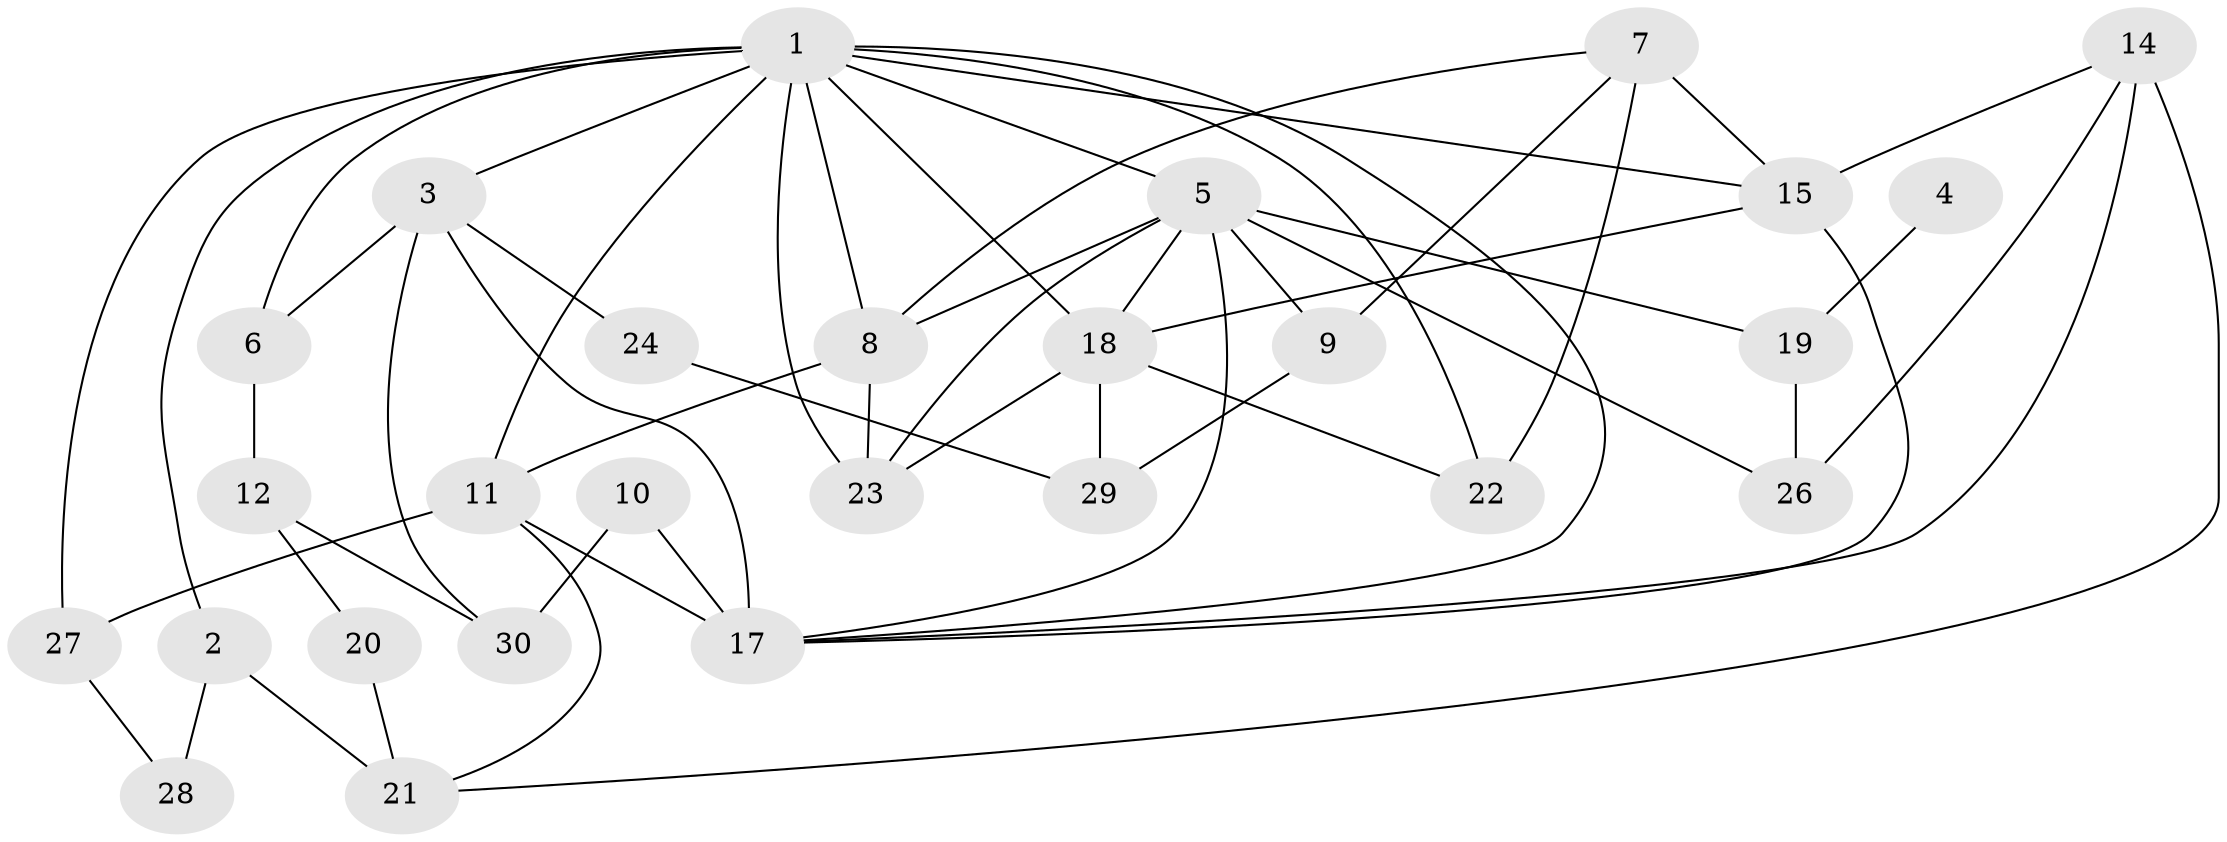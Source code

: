 // original degree distribution, {4: 0.15151515151515152, 2: 0.2828282828282828, 5: 0.1111111111111111, 3: 0.30303030303030304, 1: 0.09090909090909091, 0: 0.030303030303030304, 8: 0.010101010101010102, 6: 0.020202020202020204}
// Generated by graph-tools (version 1.1) at 2025/48/03/04/25 22:48:08]
// undirected, 27 vertices, 54 edges
graph export_dot {
  node [color=gray90,style=filled];
  1;
  2;
  3;
  4;
  5;
  6;
  7;
  8;
  9;
  10;
  11;
  12;
  14;
  15;
  17;
  18;
  19;
  20;
  21;
  22;
  23;
  24;
  26;
  27;
  28;
  29;
  30;
  1 -- 2 [weight=1.0];
  1 -- 3 [weight=3.0];
  1 -- 5 [weight=1.0];
  1 -- 6 [weight=1.0];
  1 -- 8 [weight=2.0];
  1 -- 11 [weight=1.0];
  1 -- 15 [weight=2.0];
  1 -- 17 [weight=2.0];
  1 -- 18 [weight=3.0];
  1 -- 22 [weight=1.0];
  1 -- 23 [weight=4.0];
  1 -- 27 [weight=1.0];
  2 -- 21 [weight=1.0];
  2 -- 28 [weight=1.0];
  3 -- 6 [weight=2.0];
  3 -- 17 [weight=2.0];
  3 -- 24 [weight=1.0];
  3 -- 30 [weight=1.0];
  4 -- 19 [weight=1.0];
  5 -- 8 [weight=1.0];
  5 -- 9 [weight=1.0];
  5 -- 17 [weight=1.0];
  5 -- 18 [weight=1.0];
  5 -- 19 [weight=2.0];
  5 -- 23 [weight=2.0];
  5 -- 26 [weight=1.0];
  6 -- 12 [weight=1.0];
  7 -- 8 [weight=1.0];
  7 -- 9 [weight=1.0];
  7 -- 15 [weight=1.0];
  7 -- 22 [weight=1.0];
  8 -- 11 [weight=1.0];
  8 -- 23 [weight=1.0];
  9 -- 29 [weight=1.0];
  10 -- 17 [weight=1.0];
  10 -- 30 [weight=2.0];
  11 -- 17 [weight=5.0];
  11 -- 21 [weight=1.0];
  11 -- 27 [weight=2.0];
  12 -- 20 [weight=1.0];
  12 -- 30 [weight=1.0];
  14 -- 15 [weight=1.0];
  14 -- 17 [weight=1.0];
  14 -- 21 [weight=2.0];
  14 -- 26 [weight=1.0];
  15 -- 17 [weight=2.0];
  15 -- 18 [weight=1.0];
  18 -- 22 [weight=1.0];
  18 -- 23 [weight=1.0];
  18 -- 29 [weight=1.0];
  19 -- 26 [weight=1.0];
  20 -- 21 [weight=2.0];
  24 -- 29 [weight=1.0];
  27 -- 28 [weight=1.0];
}
